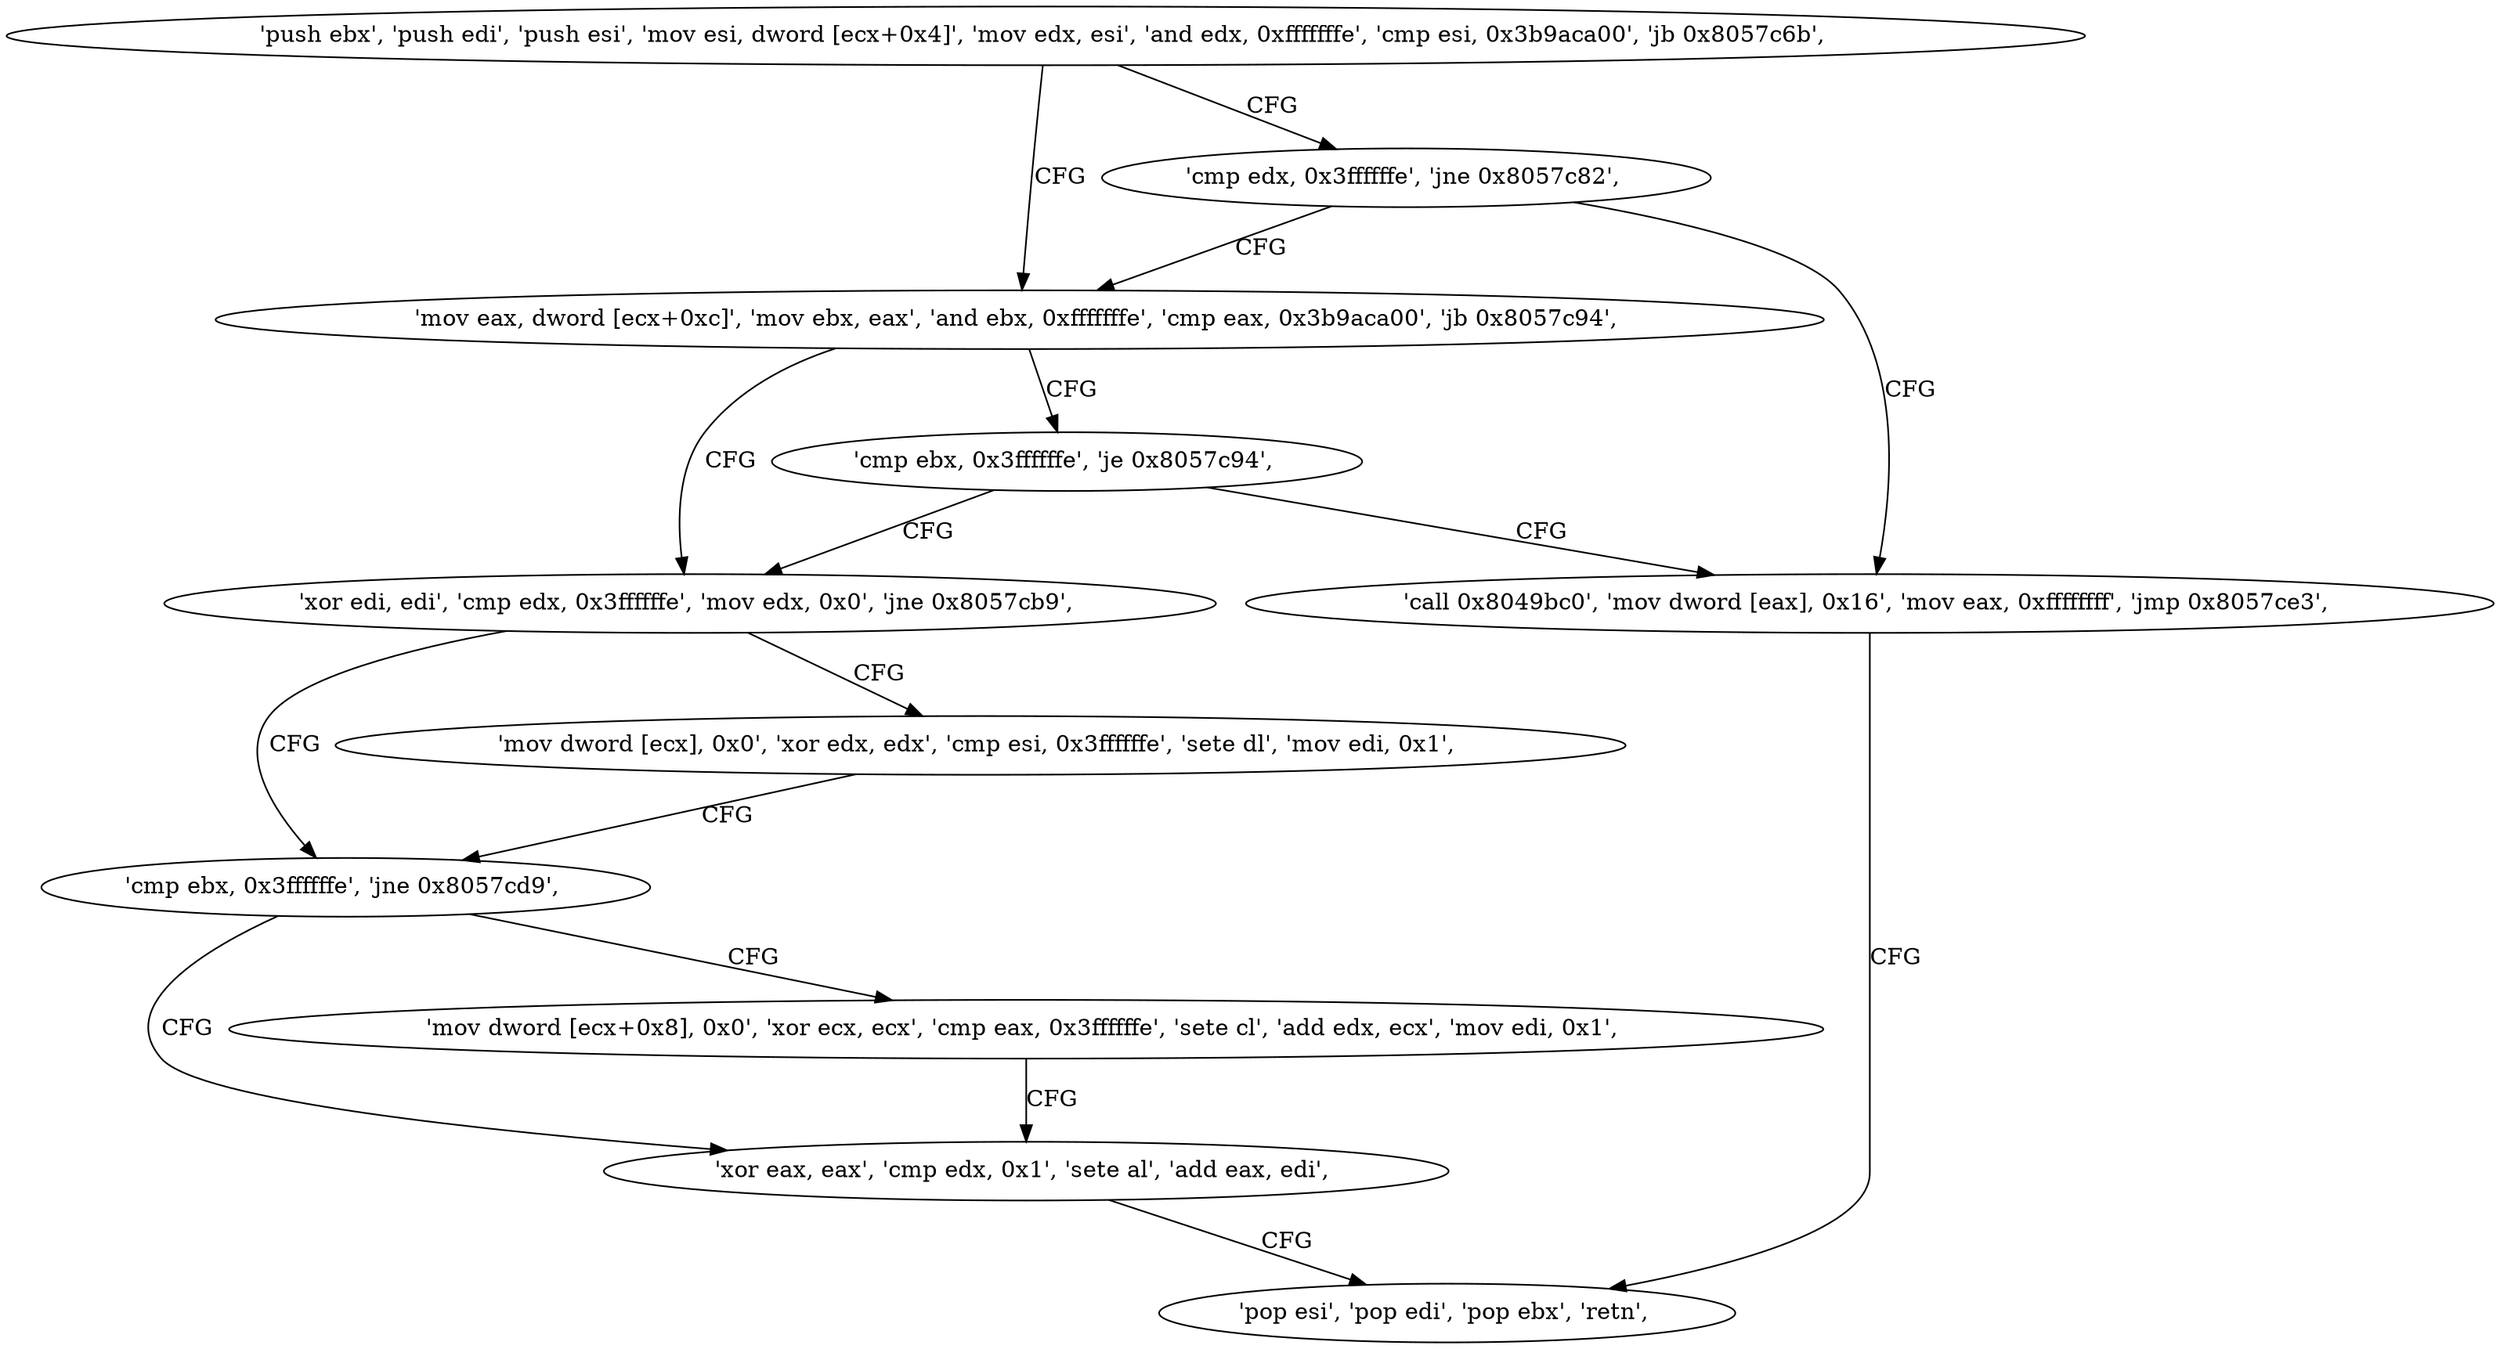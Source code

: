 digraph "func" {
"134577232" [label = "'push ebx', 'push edi', 'push esi', 'mov esi, dword [ecx+0x4]', 'mov edx, esi', 'and edx, 0xfffffffe', 'cmp esi, 0x3b9aca00', 'jb 0x8057c6b', " ]
"134577259" [label = "'mov eax, dword [ecx+0xc]', 'mov ebx, eax', 'and ebx, 0xfffffffe', 'cmp eax, 0x3b9aca00', 'jb 0x8057c94', " ]
"134577251" [label = "'cmp edx, 0x3ffffffe', 'jne 0x8057c82', " ]
"134577300" [label = "'xor edi, edi', 'cmp edx, 0x3ffffffe', 'mov edx, 0x0', 'jne 0x8057cb9', " ]
"134577274" [label = "'cmp ebx, 0x3ffffffe', 'je 0x8057c94', " ]
"134577282" [label = "'call 0x8049bc0', 'mov dword [eax], 0x16', 'mov eax, 0xffffffff', 'jmp 0x8057ce3', " ]
"134577337" [label = "'cmp ebx, 0x3ffffffe', 'jne 0x8057cd9', " ]
"134577315" [label = "'mov dword [ecx], 0x0', 'xor edx, edx', 'cmp esi, 0x3ffffffe', 'sete dl', 'mov edi, 0x1', " ]
"134577379" [label = "'pop esi', 'pop edi', 'pop ebx', 'retn', " ]
"134577369" [label = "'xor eax, eax', 'cmp edx, 0x1', 'sete al', 'add eax, edi', " ]
"134577345" [label = "'mov dword [ecx+0x8], 0x0', 'xor ecx, ecx', 'cmp eax, 0x3ffffffe', 'sete cl', 'add edx, ecx', 'mov edi, 0x1', " ]
"134577232" -> "134577259" [ label = "CFG" ]
"134577232" -> "134577251" [ label = "CFG" ]
"134577259" -> "134577300" [ label = "CFG" ]
"134577259" -> "134577274" [ label = "CFG" ]
"134577251" -> "134577282" [ label = "CFG" ]
"134577251" -> "134577259" [ label = "CFG" ]
"134577300" -> "134577337" [ label = "CFG" ]
"134577300" -> "134577315" [ label = "CFG" ]
"134577274" -> "134577300" [ label = "CFG" ]
"134577274" -> "134577282" [ label = "CFG" ]
"134577282" -> "134577379" [ label = "CFG" ]
"134577337" -> "134577369" [ label = "CFG" ]
"134577337" -> "134577345" [ label = "CFG" ]
"134577315" -> "134577337" [ label = "CFG" ]
"134577369" -> "134577379" [ label = "CFG" ]
"134577345" -> "134577369" [ label = "CFG" ]
}
